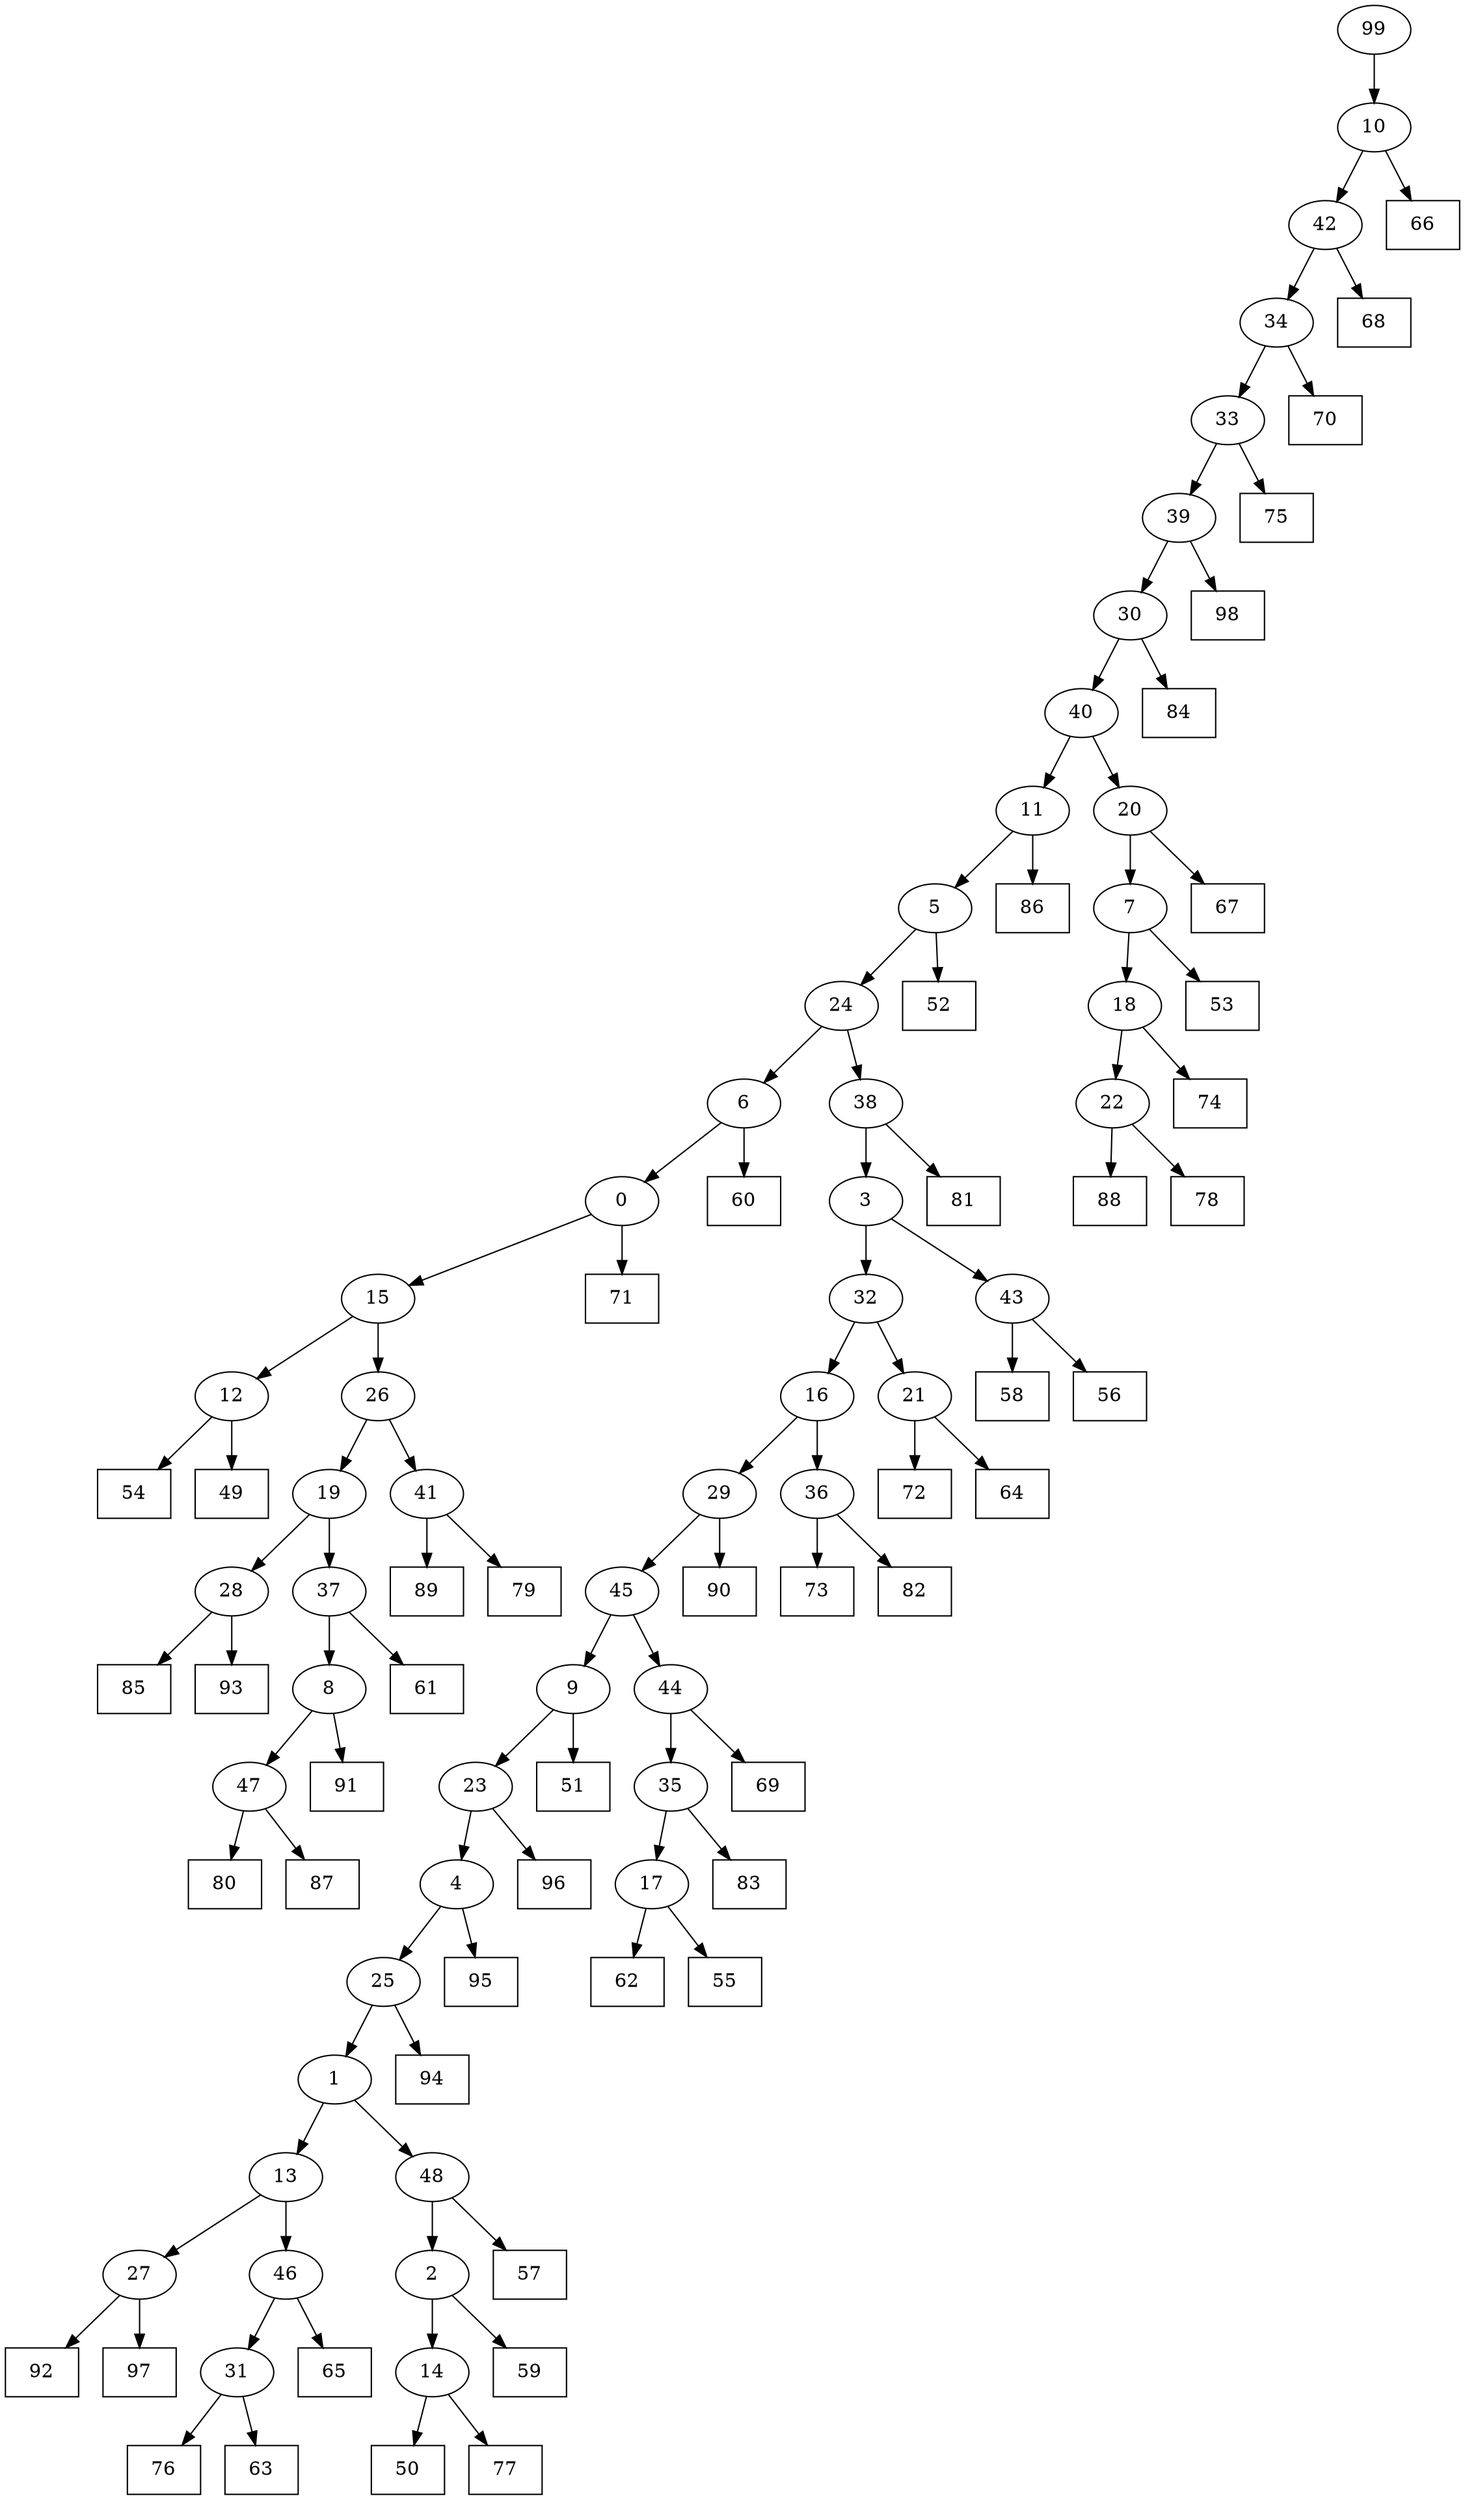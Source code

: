 digraph G {
0[label="0"];
1[label="1"];
2[label="2"];
3[label="3"];
4[label="4"];
5[label="5"];
6[label="6"];
7[label="7"];
8[label="8"];
9[label="9"];
10[label="10"];
11[label="11"];
12[label="12"];
13[label="13"];
14[label="14"];
15[label="15"];
16[label="16"];
17[label="17"];
18[label="18"];
19[label="19"];
20[label="20"];
21[label="21"];
22[label="22"];
23[label="23"];
24[label="24"];
25[label="25"];
26[label="26"];
27[label="27"];
28[label="28"];
29[label="29"];
30[label="30"];
31[label="31"];
32[label="32"];
33[label="33"];
34[label="34"];
35[label="35"];
36[label="36"];
37[label="37"];
38[label="38"];
39[label="39"];
40[label="40"];
41[label="41"];
42[label="42"];
43[label="43"];
44[label="44"];
45[label="45"];
46[label="46"];
47[label="47"];
48[label="48"];
49[shape=box,label="74"];
50[shape=box,label="73"];
51[shape=box,label="58"];
52[shape=box,label="54"];
53[shape=box,label="76"];
54[shape=box,label="49"];
55[shape=box,label="69"];
56[shape=box,label="85"];
57[shape=box,label="98"];
58[shape=box,label="56"];
59[shape=box,label="72"];
60[shape=box,label="93"];
61[shape=box,label="95"];
62[shape=box,label="71"];
63[shape=box,label="82"];
64[shape=box,label="59"];
65[shape=box,label="63"];
66[shape=box,label="68"];
67[shape=box,label="50"];
68[shape=box,label="80"];
69[shape=box,label="60"];
70[shape=box,label="61"];
71[shape=box,label="94"];
72[shape=box,label="88"];
73[shape=box,label="83"];
74[shape=box,label="77"];
75[shape=box,label="53"];
76[shape=box,label="91"];
77[shape=box,label="70"];
78[shape=box,label="89"];
79[shape=box,label="90"];
80[shape=box,label="78"];
81[shape=box,label="67"];
82[shape=box,label="65"];
83[shape=box,label="62"];
84[shape=box,label="84"];
85[shape=box,label="52"];
86[shape=box,label="81"];
87[shape=box,label="79"];
88[shape=box,label="96"];
89[shape=box,label="64"];
90[shape=box,label="51"];
91[shape=box,label="86"];
92[shape=box,label="57"];
93[shape=box,label="55"];
94[shape=box,label="75"];
95[shape=box,label="87"];
96[shape=box,label="92"];
97[shape=box,label="97"];
98[shape=box,label="66"];
99[label="99"];
21->89 ;
7->75 ;
39->57 ;
22->72 ;
2->64 ;
8->76 ;
13->46 ;
34->77 ;
5->85 ;
41->87 ;
47->68 ;
13->27 ;
45->9 ;
17->83 ;
9->23 ;
20->81 ;
9->90 ;
43->58 ;
35->73 ;
38->86 ;
12->52 ;
40->20 ;
20->7 ;
23->88 ;
48->92 ;
43->51 ;
31->65 ;
25->71 ;
1->48 ;
23->4 ;
0->62 ;
21->59 ;
38->3 ;
3->43 ;
14->74 ;
14->67 ;
16->36 ;
36->50 ;
29->45 ;
33->94 ;
27->96 ;
30->84 ;
42->34 ;
39->30 ;
24->38 ;
15->26 ;
22->80 ;
1->13 ;
18->22 ;
11->91 ;
35->17 ;
17->93 ;
37->70 ;
11->5 ;
18->49 ;
32->21 ;
4->25 ;
6->69 ;
36->63 ;
3->32 ;
48->2 ;
2->14 ;
32->16 ;
42->66 ;
46->82 ;
45->44 ;
44->55 ;
5->24 ;
46->31 ;
31->53 ;
28->56 ;
27->97 ;
26->19 ;
19->28 ;
7->18 ;
99->10 ;
10->42 ;
28->60 ;
15->12 ;
12->54 ;
44->35 ;
34->33 ;
33->39 ;
24->6 ;
30->40 ;
40->11 ;
25->1 ;
0->15 ;
16->29 ;
29->79 ;
4->61 ;
26->41 ;
41->78 ;
6->0 ;
19->37 ;
37->8 ;
10->98 ;
8->47 ;
47->95 ;
}
